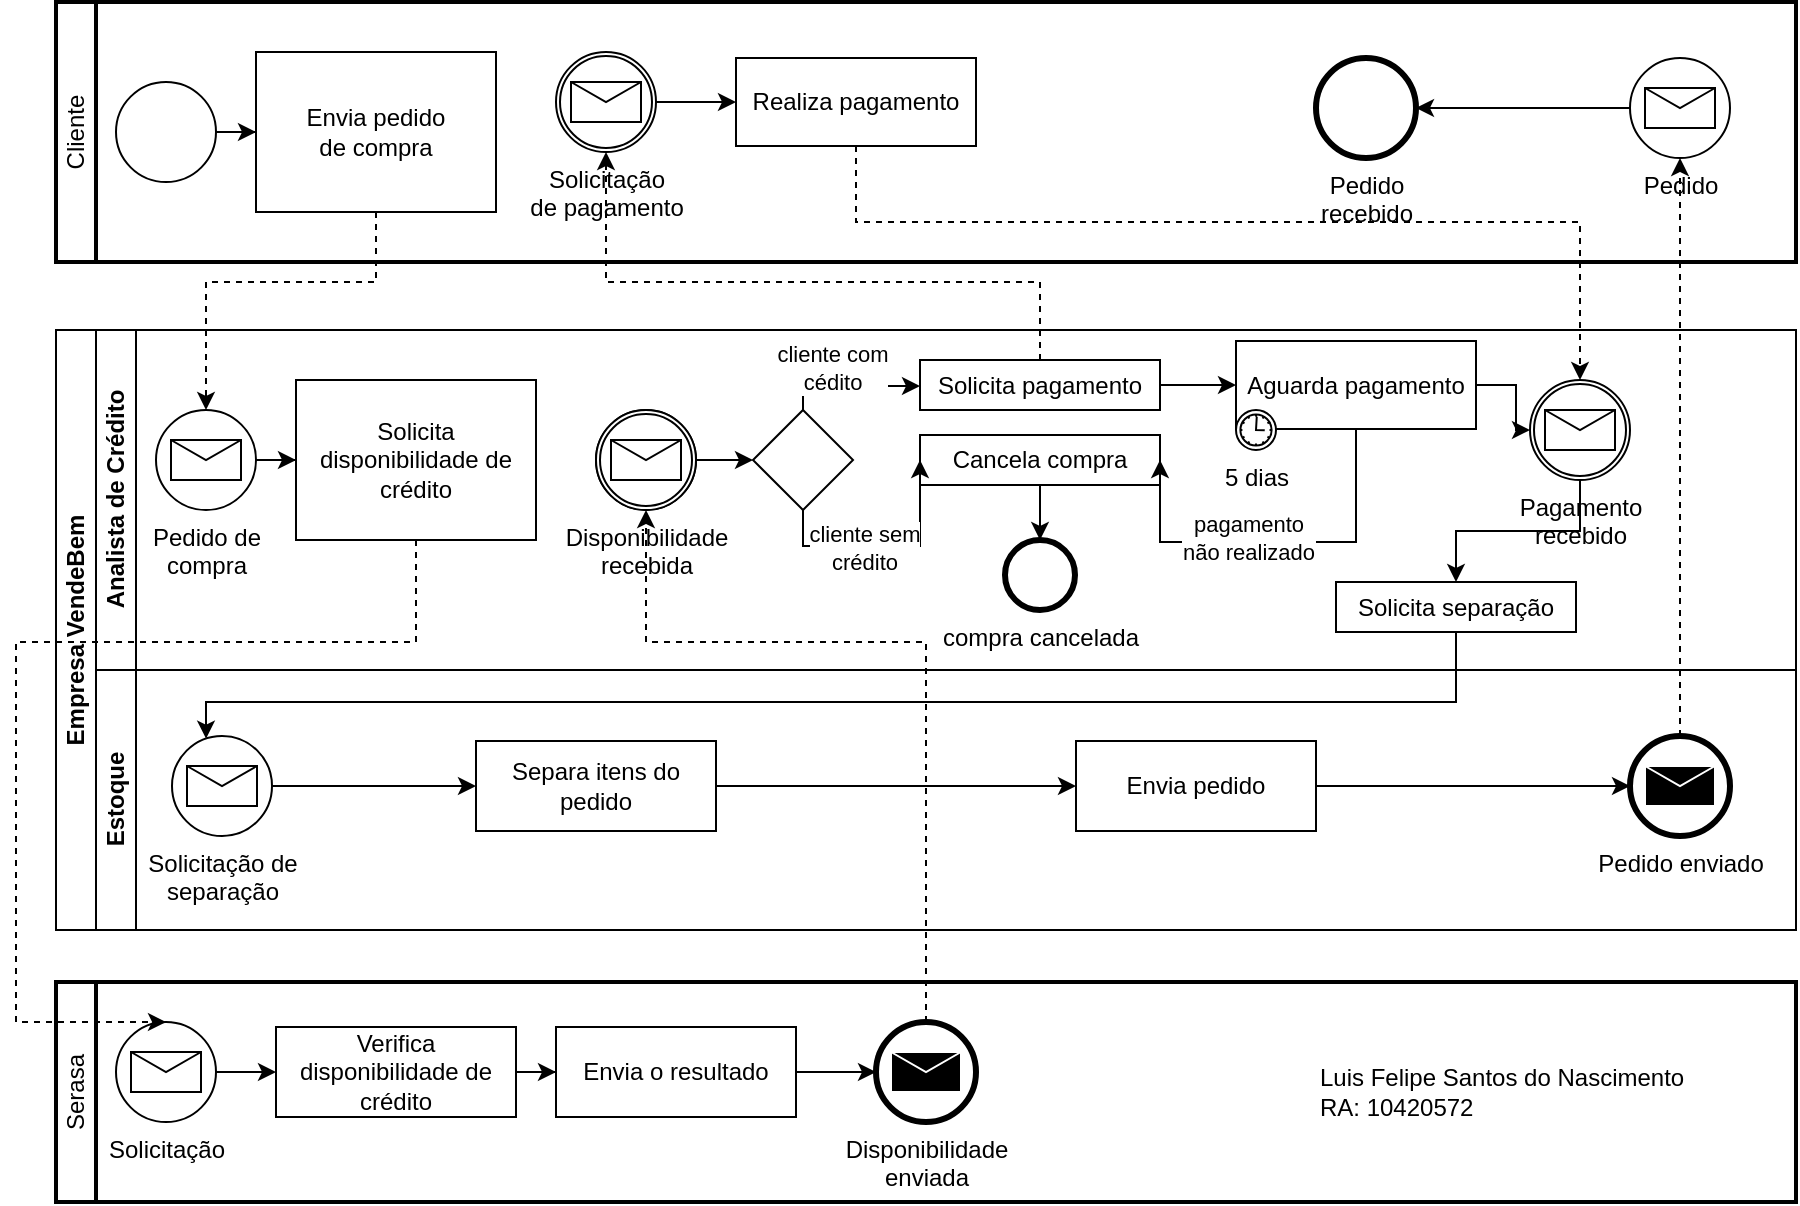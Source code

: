 <mxfile version="26.2.14">
  <diagram name="Página-1" id="u1SdcBbTtnw9D1ZpNTuf">
    <mxGraphModel dx="1246" dy="1865" grid="1" gridSize="10" guides="1" tooltips="1" connect="1" arrows="1" fold="1" page="1" pageScale="1" pageWidth="827" pageHeight="1169" math="0" shadow="0">
      <root>
        <mxCell id="0" />
        <mxCell id="1" parent="0" />
        <mxCell id="sQ0GCokB8pdDENR7ytiq-2" value="Empresa VendeBem" style="swimlane;html=1;childLayout=stackLayout;resizeParent=1;resizeParentMax=0;horizontal=0;startSize=20;horizontalStack=0;whiteSpace=wrap;" vertex="1" parent="1">
          <mxGeometry x="40" y="-16" width="870" height="300" as="geometry" />
        </mxCell>
        <mxCell id="sQ0GCokB8pdDENR7ytiq-5" value="Analista de Crédito" style="swimlane;html=1;startSize=20;horizontal=0;" vertex="1" parent="sQ0GCokB8pdDENR7ytiq-2">
          <mxGeometry x="20" width="850" height="170" as="geometry" />
        </mxCell>
        <mxCell id="sQ0GCokB8pdDENR7ytiq-10" value="Pedido de&lt;div&gt;compra&lt;/div&gt;" style="points=[[0.145,0.145,0],[0.5,0,0],[0.855,0.145,0],[1,0.5,0],[0.855,0.855,0],[0.5,1,0],[0.145,0.855,0],[0,0.5,0]];shape=mxgraph.bpmn.event;html=1;verticalLabelPosition=bottom;labelBackgroundColor=#ffffff;verticalAlign=top;align=center;perimeter=ellipsePerimeter;outlineConnect=0;aspect=fixed;outline=standard;symbol=message;" vertex="1" parent="sQ0GCokB8pdDENR7ytiq-5">
          <mxGeometry x="30" y="40" width="50" height="50" as="geometry" />
        </mxCell>
        <mxCell id="sQ0GCokB8pdDENR7ytiq-12" value="Solicita disponibilidade de crédito" style="points=[[0.25,0,0],[0.5,0,0],[0.75,0,0],[1,0.25,0],[1,0.5,0],[1,0.75,0],[0.75,1,0],[0.5,1,0],[0.25,1,0],[0,0.75,0],[0,0.5,0],[0,0.25,0]];shape=mxgraph.bpmn.task2;whiteSpace=wrap;rectStyle=rounded;size=10;html=1;container=1;expand=0;collapsible=0;taskMarker=abstract;" vertex="1" parent="sQ0GCokB8pdDENR7ytiq-5">
          <mxGeometry x="100" y="25" width="120" height="80" as="geometry" />
        </mxCell>
        <mxCell id="sQ0GCokB8pdDENR7ytiq-13" style="edgeStyle=orthogonalEdgeStyle;rounded=0;orthogonalLoop=1;jettySize=auto;html=1;entryX=0;entryY=0.5;entryDx=0;entryDy=0;entryPerimeter=0;" edge="1" parent="sQ0GCokB8pdDENR7ytiq-5" source="sQ0GCokB8pdDENR7ytiq-10" target="sQ0GCokB8pdDENR7ytiq-12">
          <mxGeometry relative="1" as="geometry" />
        </mxCell>
        <mxCell id="sQ0GCokB8pdDENR7ytiq-26" style="edgeStyle=orthogonalEdgeStyle;rounded=0;orthogonalLoop=1;jettySize=auto;html=1;" edge="1" parent="sQ0GCokB8pdDENR7ytiq-5" source="sQ0GCokB8pdDENR7ytiq-22" target="sQ0GCokB8pdDENR7ytiq-24">
          <mxGeometry relative="1" as="geometry" />
        </mxCell>
        <mxCell id="sQ0GCokB8pdDENR7ytiq-22" value="Disponibilidade&lt;div&gt;recebida&lt;/div&gt;" style="points=[[0.145,0.145,0],[0.5,0,0],[0.855,0.145,0],[1,0.5,0],[0.855,0.855,0],[0.5,1,0],[0.145,0.855,0],[0,0.5,0]];shape=mxgraph.bpmn.event;html=1;verticalLabelPosition=bottom;labelBackgroundColor=#ffffff;verticalAlign=top;align=center;perimeter=ellipsePerimeter;outlineConnect=0;aspect=fixed;outline=standard;symbol=message;" vertex="1" parent="sQ0GCokB8pdDENR7ytiq-5">
          <mxGeometry x="250" y="40" width="50" height="50" as="geometry" />
        </mxCell>
        <mxCell id="sQ0GCokB8pdDENR7ytiq-32" style="edgeStyle=orthogonalEdgeStyle;rounded=0;orthogonalLoop=1;jettySize=auto;html=1;" edge="1" parent="sQ0GCokB8pdDENR7ytiq-5" source="sQ0GCokB8pdDENR7ytiq-24" target="sQ0GCokB8pdDENR7ytiq-31">
          <mxGeometry relative="1" as="geometry">
            <Array as="points">
              <mxPoint x="354" y="28" />
            </Array>
          </mxGeometry>
        </mxCell>
        <mxCell id="sQ0GCokB8pdDENR7ytiq-33" value="cliente com&lt;div&gt;cédito&lt;/div&gt;" style="edgeLabel;html=1;align=center;verticalAlign=middle;resizable=0;points=[];" vertex="1" connectable="0" parent="sQ0GCokB8pdDENR7ytiq-32">
          <mxGeometry x="-0.343" y="-2" relative="1" as="geometry">
            <mxPoint x="3" y="-11" as="offset" />
          </mxGeometry>
        </mxCell>
        <mxCell id="sQ0GCokB8pdDENR7ytiq-24" value="" style="points=[[0.25,0.25,0],[0.5,0,0],[0.75,0.25,0],[1,0.5,0],[0.75,0.75,0],[0.5,1,0],[0.25,0.75,0],[0,0.5,0]];shape=mxgraph.bpmn.gateway2;html=1;verticalLabelPosition=bottom;labelBackgroundColor=#ffffff;verticalAlign=top;align=center;perimeter=rhombusPerimeter;outlineConnect=0;outline=none;symbol=none;" vertex="1" parent="sQ0GCokB8pdDENR7ytiq-5">
          <mxGeometry x="328.5" y="40" width="50" height="50" as="geometry" />
        </mxCell>
        <mxCell id="sQ0GCokB8pdDENR7ytiq-27" value="Cancela compra" style="points=[[0.25,0,0],[0.5,0,0],[0.75,0,0],[1,0.25,0],[1,0.5,0],[1,0.75,0],[0.75,1,0],[0.5,1,0],[0.25,1,0],[0,0.75,0],[0,0.5,0],[0,0.25,0]];shape=mxgraph.bpmn.task2;whiteSpace=wrap;rectStyle=rounded;size=10;html=1;container=1;expand=0;collapsible=0;taskMarker=abstract;" vertex="1" parent="sQ0GCokB8pdDENR7ytiq-5">
          <mxGeometry x="412" y="52.5" width="120" height="25" as="geometry" />
        </mxCell>
        <mxCell id="sQ0GCokB8pdDENR7ytiq-28" style="edgeStyle=orthogonalEdgeStyle;rounded=0;orthogonalLoop=1;jettySize=auto;html=1;entryX=0;entryY=0.5;entryDx=0;entryDy=0;entryPerimeter=0;" edge="1" parent="sQ0GCokB8pdDENR7ytiq-5" source="sQ0GCokB8pdDENR7ytiq-24" target="sQ0GCokB8pdDENR7ytiq-27">
          <mxGeometry relative="1" as="geometry">
            <Array as="points">
              <mxPoint x="353" y="108" />
            </Array>
          </mxGeometry>
        </mxCell>
        <mxCell id="sQ0GCokB8pdDENR7ytiq-30" value="cliente sem&lt;div&gt;crédito&lt;/div&gt;" style="edgeLabel;html=1;align=center;verticalAlign=middle;resizable=0;points=[];" vertex="1" connectable="0" parent="sQ0GCokB8pdDENR7ytiq-28">
          <mxGeometry x="-0.194" y="-1" relative="1" as="geometry">
            <mxPoint as="offset" />
          </mxGeometry>
        </mxCell>
        <mxCell id="sQ0GCokB8pdDENR7ytiq-31" value="Solicita pagamento" style="points=[[0.25,0,0],[0.5,0,0],[0.75,0,0],[1,0.25,0],[1,0.5,0],[1,0.75,0],[0.75,1,0],[0.5,1,0],[0.25,1,0],[0,0.75,0],[0,0.5,0],[0,0.25,0]];shape=mxgraph.bpmn.task2;whiteSpace=wrap;rectStyle=rounded;size=10;html=1;container=1;expand=0;collapsible=0;taskMarker=abstract;" vertex="1" parent="sQ0GCokB8pdDENR7ytiq-5">
          <mxGeometry x="412" y="15" width="120" height="25" as="geometry" />
        </mxCell>
        <mxCell id="sQ0GCokB8pdDENR7ytiq-35" value="" style="points=[[0.145,0.145,0],[0.5,0,0],[0.855,0.145,0],[1,0.5,0],[0.855,0.855,0],[0.5,1,0],[0.145,0.855,0],[0,0.5,0]];shape=mxgraph.bpmn.event;html=1;verticalLabelPosition=bottom;labelBackgroundColor=#ffffff;verticalAlign=top;align=center;perimeter=ellipsePerimeter;outlineConnect=0;aspect=fixed;outline=catching;symbol=message;" vertex="1" parent="sQ0GCokB8pdDENR7ytiq-5">
          <mxGeometry x="250" y="40" width="50" height="50" as="geometry" />
        </mxCell>
        <mxCell id="sQ0GCokB8pdDENR7ytiq-153" value="Aguarda pagamento" style="points=[[0.25,0,0],[0.5,0,0],[0.75,0,0],[1,0.25,0],[1,0.5,0],[1,0.75,0],[0.75,1,0],[0.5,1,0],[0.25,1,0],[0,0.75,0],[0,0.5,0],[0,0.25,0]];shape=mxgraph.bpmn.task2;whiteSpace=wrap;rectStyle=rounded;size=10;html=1;container=1;expand=0;collapsible=0;taskMarker=abstract;" vertex="1" parent="sQ0GCokB8pdDENR7ytiq-5">
          <mxGeometry x="570" y="5.5" width="120" height="44" as="geometry" />
        </mxCell>
        <mxCell id="sQ0GCokB8pdDENR7ytiq-154" style="edgeStyle=orthogonalEdgeStyle;rounded=0;orthogonalLoop=1;jettySize=auto;html=1;entryX=0;entryY=0.5;entryDx=0;entryDy=0;entryPerimeter=0;" edge="1" parent="sQ0GCokB8pdDENR7ytiq-5" source="sQ0GCokB8pdDENR7ytiq-31" target="sQ0GCokB8pdDENR7ytiq-153">
          <mxGeometry relative="1" as="geometry" />
        </mxCell>
        <mxCell id="sQ0GCokB8pdDENR7ytiq-155" value="5 dias" style="points=[[0.145,0.145,0],[0.5,0,0],[0.855,0.145,0],[1,0.5,0],[0.855,0.855,0],[0.5,1,0],[0.145,0.855,0],[0,0.5,0]];shape=mxgraph.bpmn.event;html=1;verticalLabelPosition=bottom;labelBackgroundColor=#ffffff;verticalAlign=top;align=center;perimeter=ellipsePerimeter;outlineConnect=0;aspect=fixed;outline=standard;symbol=timer;" vertex="1" parent="sQ0GCokB8pdDENR7ytiq-5">
          <mxGeometry x="570" y="40" width="20" height="20" as="geometry" />
        </mxCell>
        <mxCell id="sQ0GCokB8pdDENR7ytiq-156" style="edgeStyle=orthogonalEdgeStyle;rounded=0;orthogonalLoop=1;jettySize=auto;html=1;entryX=1;entryY=0.5;entryDx=0;entryDy=0;entryPerimeter=0;" edge="1" parent="sQ0GCokB8pdDENR7ytiq-5" source="sQ0GCokB8pdDENR7ytiq-153" target="sQ0GCokB8pdDENR7ytiq-27">
          <mxGeometry relative="1" as="geometry">
            <Array as="points">
              <mxPoint x="630" y="106" />
              <mxPoint x="532" y="106" />
            </Array>
          </mxGeometry>
        </mxCell>
        <mxCell id="sQ0GCokB8pdDENR7ytiq-157" value="pagamento&lt;div&gt;não realizado&lt;/div&gt;" style="edgeLabel;html=1;align=center;verticalAlign=middle;resizable=0;points=[];" vertex="1" connectable="0" parent="sQ0GCokB8pdDENR7ytiq-156">
          <mxGeometry x="0.138" y="-2" relative="1" as="geometry">
            <mxPoint as="offset" />
          </mxGeometry>
        </mxCell>
        <mxCell id="sQ0GCokB8pdDENR7ytiq-158" value="compra cancelada" style="points=[[0.145,0.145,0],[0.5,0,0],[0.855,0.145,0],[1,0.5,0],[0.855,0.855,0],[0.5,1,0],[0.145,0.855,0],[0,0.5,0]];shape=mxgraph.bpmn.event;html=1;verticalLabelPosition=bottom;labelBackgroundColor=#ffffff;verticalAlign=top;align=center;perimeter=ellipsePerimeter;outlineConnect=0;aspect=fixed;outline=end;symbol=terminate2;" vertex="1" parent="sQ0GCokB8pdDENR7ytiq-5">
          <mxGeometry x="454.5" y="105" width="35" height="35" as="geometry" />
        </mxCell>
        <mxCell id="sQ0GCokB8pdDENR7ytiq-159" style="edgeStyle=orthogonalEdgeStyle;rounded=0;orthogonalLoop=1;jettySize=auto;html=1;entryX=0.5;entryY=0;entryDx=0;entryDy=0;entryPerimeter=0;" edge="1" parent="sQ0GCokB8pdDENR7ytiq-5" source="sQ0GCokB8pdDENR7ytiq-27" target="sQ0GCokB8pdDENR7ytiq-158">
          <mxGeometry relative="1" as="geometry" />
        </mxCell>
        <mxCell id="sQ0GCokB8pdDENR7ytiq-162" value="Pagamento&lt;div&gt;recebido&lt;/div&gt;" style="points=[[0.145,0.145,0],[0.5,0,0],[0.855,0.145,0],[1,0.5,0],[0.855,0.855,0],[0.5,1,0],[0.145,0.855,0],[0,0.5,0]];shape=mxgraph.bpmn.event;html=1;verticalLabelPosition=bottom;labelBackgroundColor=#ffffff;verticalAlign=top;align=center;perimeter=ellipsePerimeter;outlineConnect=0;aspect=fixed;outline=catching;symbol=message;" vertex="1" parent="sQ0GCokB8pdDENR7ytiq-5">
          <mxGeometry x="717" y="25" width="50" height="50" as="geometry" />
        </mxCell>
        <mxCell id="sQ0GCokB8pdDENR7ytiq-164" style="edgeStyle=orthogonalEdgeStyle;rounded=0;orthogonalLoop=1;jettySize=auto;html=1;entryX=0;entryY=0.5;entryDx=0;entryDy=0;entryPerimeter=0;" edge="1" parent="sQ0GCokB8pdDENR7ytiq-5" source="sQ0GCokB8pdDENR7ytiq-153" target="sQ0GCokB8pdDENR7ytiq-162">
          <mxGeometry relative="1" as="geometry" />
        </mxCell>
        <mxCell id="sQ0GCokB8pdDENR7ytiq-165" value="Solicita separação" style="points=[[0.25,0,0],[0.5,0,0],[0.75,0,0],[1,0.25,0],[1,0.5,0],[1,0.75,0],[0.75,1,0],[0.5,1,0],[0.25,1,0],[0,0.75,0],[0,0.5,0],[0,0.25,0]];shape=mxgraph.bpmn.task2;whiteSpace=wrap;rectStyle=rounded;size=10;html=1;container=1;expand=0;collapsible=0;taskMarker=abstract;" vertex="1" parent="sQ0GCokB8pdDENR7ytiq-5">
          <mxGeometry x="620" y="126" width="120" height="25" as="geometry" />
        </mxCell>
        <mxCell id="sQ0GCokB8pdDENR7ytiq-167" style="edgeStyle=orthogonalEdgeStyle;rounded=0;orthogonalLoop=1;jettySize=auto;html=1;entryX=0.5;entryY=0;entryDx=0;entryDy=0;entryPerimeter=0;" edge="1" parent="sQ0GCokB8pdDENR7ytiq-5" source="sQ0GCokB8pdDENR7ytiq-162" target="sQ0GCokB8pdDENR7ytiq-165">
          <mxGeometry relative="1" as="geometry" />
        </mxCell>
        <mxCell id="sQ0GCokB8pdDENR7ytiq-125" value="Estoque" style="swimlane;html=1;startSize=20;horizontal=0;" vertex="1" parent="sQ0GCokB8pdDENR7ytiq-2">
          <mxGeometry x="20" y="170" width="850" height="130" as="geometry" />
        </mxCell>
        <mxCell id="sQ0GCokB8pdDENR7ytiq-168" value="Solicitação de&lt;div&gt;separação&lt;/div&gt;" style="points=[[0.145,0.145,0],[0.5,0,0],[0.855,0.145,0],[1,0.5,0],[0.855,0.855,0],[0.5,1,0],[0.145,0.855,0],[0,0.5,0]];shape=mxgraph.bpmn.event;html=1;verticalLabelPosition=bottom;labelBackgroundColor=#ffffff;verticalAlign=top;align=center;perimeter=ellipsePerimeter;outlineConnect=0;aspect=fixed;outline=standard;symbol=message;" vertex="1" parent="sQ0GCokB8pdDENR7ytiq-125">
          <mxGeometry x="38" y="33" width="50" height="50" as="geometry" />
        </mxCell>
        <mxCell id="sQ0GCokB8pdDENR7ytiq-173" style="edgeStyle=orthogonalEdgeStyle;rounded=0;orthogonalLoop=1;jettySize=auto;html=1;" edge="1" parent="sQ0GCokB8pdDENR7ytiq-125" source="sQ0GCokB8pdDENR7ytiq-170" target="sQ0GCokB8pdDENR7ytiq-172">
          <mxGeometry relative="1" as="geometry" />
        </mxCell>
        <mxCell id="sQ0GCokB8pdDENR7ytiq-170" value="Separa itens do pedido" style="points=[[0.25,0,0],[0.5,0,0],[0.75,0,0],[1,0.25,0],[1,0.5,0],[1,0.75,0],[0.75,1,0],[0.5,1,0],[0.25,1,0],[0,0.75,0],[0,0.5,0],[0,0.25,0]];shape=mxgraph.bpmn.task2;whiteSpace=wrap;rectStyle=rounded;size=10;html=1;container=1;expand=0;collapsible=0;taskMarker=abstract;" vertex="1" parent="sQ0GCokB8pdDENR7ytiq-125">
          <mxGeometry x="190" y="35.5" width="120" height="45" as="geometry" />
        </mxCell>
        <mxCell id="sQ0GCokB8pdDENR7ytiq-171" style="edgeStyle=orthogonalEdgeStyle;rounded=0;orthogonalLoop=1;jettySize=auto;html=1;entryX=0;entryY=0.5;entryDx=0;entryDy=0;entryPerimeter=0;" edge="1" parent="sQ0GCokB8pdDENR7ytiq-125" source="sQ0GCokB8pdDENR7ytiq-168" target="sQ0GCokB8pdDENR7ytiq-170">
          <mxGeometry relative="1" as="geometry" />
        </mxCell>
        <mxCell id="sQ0GCokB8pdDENR7ytiq-172" value="Envia pedido" style="points=[[0.25,0,0],[0.5,0,0],[0.75,0,0],[1,0.25,0],[1,0.5,0],[1,0.75,0],[0.75,1,0],[0.5,1,0],[0.25,1,0],[0,0.75,0],[0,0.5,0],[0,0.25,0]];shape=mxgraph.bpmn.task2;whiteSpace=wrap;rectStyle=rounded;size=10;html=1;container=1;expand=0;collapsible=0;taskMarker=abstract;" vertex="1" parent="sQ0GCokB8pdDENR7ytiq-125">
          <mxGeometry x="490" y="35.5" width="120" height="45" as="geometry" />
        </mxCell>
        <mxCell id="sQ0GCokB8pdDENR7ytiq-174" value="Pedido enviado" style="points=[[0.145,0.145,0],[0.5,0,0],[0.855,0.145,0],[1,0.5,0],[0.855,0.855,0],[0.5,1,0],[0.145,0.855,0],[0,0.5,0]];shape=mxgraph.bpmn.event;html=1;verticalLabelPosition=bottom;labelBackgroundColor=#ffffff;verticalAlign=top;align=center;perimeter=ellipsePerimeter;outlineConnect=0;aspect=fixed;outline=end;symbol=message;" vertex="1" parent="sQ0GCokB8pdDENR7ytiq-125">
          <mxGeometry x="767" y="33" width="50" height="50" as="geometry" />
        </mxCell>
        <mxCell id="sQ0GCokB8pdDENR7ytiq-176" style="edgeStyle=orthogonalEdgeStyle;rounded=0;orthogonalLoop=1;jettySize=auto;html=1;entryX=0;entryY=0.5;entryDx=0;entryDy=0;entryPerimeter=0;" edge="1" parent="sQ0GCokB8pdDENR7ytiq-125" source="sQ0GCokB8pdDENR7ytiq-172" target="sQ0GCokB8pdDENR7ytiq-174">
          <mxGeometry relative="1" as="geometry" />
        </mxCell>
        <mxCell id="sQ0GCokB8pdDENR7ytiq-169" style="edgeStyle=orthogonalEdgeStyle;rounded=0;orthogonalLoop=1;jettySize=auto;html=1;" edge="1" parent="sQ0GCokB8pdDENR7ytiq-2" source="sQ0GCokB8pdDENR7ytiq-165" target="sQ0GCokB8pdDENR7ytiq-168">
          <mxGeometry relative="1" as="geometry">
            <Array as="points">
              <mxPoint x="700" y="186" />
              <mxPoint x="75" y="186" />
            </Array>
          </mxGeometry>
        </mxCell>
        <mxCell id="sQ0GCokB8pdDENR7ytiq-1" value="Cliente" style="swimlane;html=1;startSize=20;fontStyle=0;collapsible=0;horizontal=0;swimlaneLine=1;swimlaneFillColor=#ffffff;strokeWidth=2;whiteSpace=wrap;" vertex="1" parent="1">
          <mxGeometry x="40" y="-180" width="870" height="130" as="geometry" />
        </mxCell>
        <mxCell id="sQ0GCokB8pdDENR7ytiq-7" value="" style="points=[[0.145,0.145,0],[0.5,0,0],[0.855,0.145,0],[1,0.5,0],[0.855,0.855,0],[0.5,1,0],[0.145,0.855,0],[0,0.5,0]];shape=mxgraph.bpmn.event;html=1;verticalLabelPosition=bottom;labelBackgroundColor=#ffffff;verticalAlign=top;align=center;perimeter=ellipsePerimeter;outlineConnect=0;aspect=fixed;outline=standard;symbol=general;" vertex="1" parent="sQ0GCokB8pdDENR7ytiq-1">
          <mxGeometry x="30" y="40" width="50" height="50" as="geometry" />
        </mxCell>
        <mxCell id="sQ0GCokB8pdDENR7ytiq-8" value="Envia pedido&lt;div&gt;de&amp;nbsp;&lt;span style=&quot;background-color: transparent; color: light-dark(rgb(0, 0, 0), rgb(255, 255, 255));&quot;&gt;compra&lt;/span&gt;&lt;/div&gt;" style="points=[[0.25,0,0],[0.5,0,0],[0.75,0,0],[1,0.25,0],[1,0.5,0],[1,0.75,0],[0.75,1,0],[0.5,1,0],[0.25,1,0],[0,0.75,0],[0,0.5,0],[0,0.25,0]];shape=mxgraph.bpmn.task2;whiteSpace=wrap;rectStyle=rounded;size=10;html=1;container=1;expand=0;collapsible=0;taskMarker=abstract;" vertex="1" parent="sQ0GCokB8pdDENR7ytiq-1">
          <mxGeometry x="100" y="25" width="120" height="80" as="geometry" />
        </mxCell>
        <mxCell id="sQ0GCokB8pdDENR7ytiq-9" style="edgeStyle=orthogonalEdgeStyle;rounded=0;orthogonalLoop=1;jettySize=auto;html=1;entryX=0;entryY=0.5;entryDx=0;entryDy=0;entryPerimeter=0;" edge="1" parent="sQ0GCokB8pdDENR7ytiq-1" source="sQ0GCokB8pdDENR7ytiq-7" target="sQ0GCokB8pdDENR7ytiq-8">
          <mxGeometry relative="1" as="geometry" />
        </mxCell>
        <mxCell id="sQ0GCokB8pdDENR7ytiq-36" value="Solicitação&lt;div&gt;de pagamento&lt;/div&gt;" style="points=[[0.145,0.145,0],[0.5,0,0],[0.855,0.145,0],[1,0.5,0],[0.855,0.855,0],[0.5,1,0],[0.145,0.855,0],[0,0.5,0]];shape=mxgraph.bpmn.event;html=1;verticalLabelPosition=bottom;labelBackgroundColor=#ffffff;verticalAlign=top;align=center;perimeter=ellipsePerimeter;outlineConnect=0;aspect=fixed;outline=catching;symbol=message;" vertex="1" parent="sQ0GCokB8pdDENR7ytiq-1">
          <mxGeometry x="250" y="25" width="50" height="50" as="geometry" />
        </mxCell>
        <mxCell id="sQ0GCokB8pdDENR7ytiq-160" value="Realiza pagamento" style="points=[[0.25,0,0],[0.5,0,0],[0.75,0,0],[1,0.25,0],[1,0.5,0],[1,0.75,0],[0.75,1,0],[0.5,1,0],[0.25,1,0],[0,0.75,0],[0,0.5,0],[0,0.25,0]];shape=mxgraph.bpmn.task2;whiteSpace=wrap;rectStyle=rounded;size=10;html=1;container=1;expand=0;collapsible=0;taskMarker=abstract;" vertex="1" parent="sQ0GCokB8pdDENR7ytiq-1">
          <mxGeometry x="340" y="28" width="120" height="44" as="geometry" />
        </mxCell>
        <mxCell id="sQ0GCokB8pdDENR7ytiq-161" style="edgeStyle=orthogonalEdgeStyle;rounded=0;orthogonalLoop=1;jettySize=auto;html=1;entryX=0;entryY=0.5;entryDx=0;entryDy=0;entryPerimeter=0;" edge="1" parent="sQ0GCokB8pdDENR7ytiq-1" source="sQ0GCokB8pdDENR7ytiq-36" target="sQ0GCokB8pdDENR7ytiq-160">
          <mxGeometry relative="1" as="geometry" />
        </mxCell>
        <mxCell id="sQ0GCokB8pdDENR7ytiq-177" value="Pedido" style="points=[[0.145,0.145,0],[0.5,0,0],[0.855,0.145,0],[1,0.5,0],[0.855,0.855,0],[0.5,1,0],[0.145,0.855,0],[0,0.5,0]];shape=mxgraph.bpmn.event;html=1;verticalLabelPosition=bottom;labelBackgroundColor=#ffffff;verticalAlign=top;align=center;perimeter=ellipsePerimeter;outlineConnect=0;aspect=fixed;outline=standard;symbol=message;" vertex="1" parent="sQ0GCokB8pdDENR7ytiq-1">
          <mxGeometry x="787" y="28" width="50" height="50" as="geometry" />
        </mxCell>
        <mxCell id="sQ0GCokB8pdDENR7ytiq-179" value="Pedido&lt;div&gt;recebido&lt;/div&gt;" style="points=[[0.145,0.145,0],[0.5,0,0],[0.855,0.145,0],[1,0.5,0],[0.855,0.855,0],[0.5,1,0],[0.145,0.855,0],[0,0.5,0]];shape=mxgraph.bpmn.event;html=1;verticalLabelPosition=bottom;labelBackgroundColor=#ffffff;verticalAlign=top;align=center;perimeter=ellipsePerimeter;outlineConnect=0;aspect=fixed;outline=end;symbol=terminate2;" vertex="1" parent="sQ0GCokB8pdDENR7ytiq-1">
          <mxGeometry x="630" y="28" width="50" height="50" as="geometry" />
        </mxCell>
        <mxCell id="sQ0GCokB8pdDENR7ytiq-180" style="edgeStyle=orthogonalEdgeStyle;rounded=0;orthogonalLoop=1;jettySize=auto;html=1;entryX=1;entryY=0.5;entryDx=0;entryDy=0;entryPerimeter=0;" edge="1" parent="sQ0GCokB8pdDENR7ytiq-1" source="sQ0GCokB8pdDENR7ytiq-177" target="sQ0GCokB8pdDENR7ytiq-179">
          <mxGeometry relative="1" as="geometry" />
        </mxCell>
        <mxCell id="sQ0GCokB8pdDENR7ytiq-6" value="Serasa" style="swimlane;html=1;startSize=20;fontStyle=0;collapsible=0;horizontal=0;swimlaneLine=1;swimlaneFillColor=#ffffff;strokeWidth=2;whiteSpace=wrap;" vertex="1" parent="1">
          <mxGeometry x="40" y="310" width="870" height="110" as="geometry" />
        </mxCell>
        <mxCell id="sQ0GCokB8pdDENR7ytiq-14" value="Solicitação" style="points=[[0.145,0.145,0],[0.5,0,0],[0.855,0.145,0],[1,0.5,0],[0.855,0.855,0],[0.5,1,0],[0.145,0.855,0],[0,0.5,0]];shape=mxgraph.bpmn.event;html=1;verticalLabelPosition=bottom;labelBackgroundColor=#ffffff;verticalAlign=top;align=center;perimeter=ellipsePerimeter;outlineConnect=0;aspect=fixed;outline=standard;symbol=message;" vertex="1" parent="sQ0GCokB8pdDENR7ytiq-6">
          <mxGeometry x="30" y="20" width="50" height="50" as="geometry" />
        </mxCell>
        <mxCell id="sQ0GCokB8pdDENR7ytiq-16" value="Verifica disponibilidade de crédito" style="points=[[0.25,0,0],[0.5,0,0],[0.75,0,0],[1,0.25,0],[1,0.5,0],[1,0.75,0],[0.75,1,0],[0.5,1,0],[0.25,1,0],[0,0.75,0],[0,0.5,0],[0,0.25,0]];shape=mxgraph.bpmn.task2;whiteSpace=wrap;rectStyle=rounded;size=10;html=1;container=1;expand=0;collapsible=0;taskMarker=abstract;" vertex="1" parent="sQ0GCokB8pdDENR7ytiq-6">
          <mxGeometry x="110" y="22.5" width="120" height="45" as="geometry" />
        </mxCell>
        <mxCell id="sQ0GCokB8pdDENR7ytiq-17" style="edgeStyle=orthogonalEdgeStyle;rounded=0;orthogonalLoop=1;jettySize=auto;html=1;entryX=0;entryY=0.5;entryDx=0;entryDy=0;entryPerimeter=0;" edge="1" parent="sQ0GCokB8pdDENR7ytiq-6" source="sQ0GCokB8pdDENR7ytiq-14" target="sQ0GCokB8pdDENR7ytiq-16">
          <mxGeometry relative="1" as="geometry" />
        </mxCell>
        <mxCell id="sQ0GCokB8pdDENR7ytiq-18" value="Envia o resultado" style="points=[[0.25,0,0],[0.5,0,0],[0.75,0,0],[1,0.25,0],[1,0.5,0],[1,0.75,0],[0.75,1,0],[0.5,1,0],[0.25,1,0],[0,0.75,0],[0,0.5,0],[0,0.25,0]];shape=mxgraph.bpmn.task2;whiteSpace=wrap;rectStyle=rounded;size=10;html=1;container=1;expand=0;collapsible=0;taskMarker=abstract;" vertex="1" parent="sQ0GCokB8pdDENR7ytiq-6">
          <mxGeometry x="250" y="22.5" width="120" height="45" as="geometry" />
        </mxCell>
        <mxCell id="sQ0GCokB8pdDENR7ytiq-19" style="edgeStyle=orthogonalEdgeStyle;rounded=0;orthogonalLoop=1;jettySize=auto;html=1;entryX=0;entryY=0.5;entryDx=0;entryDy=0;entryPerimeter=0;" edge="1" parent="sQ0GCokB8pdDENR7ytiq-6" source="sQ0GCokB8pdDENR7ytiq-16" target="sQ0GCokB8pdDENR7ytiq-18">
          <mxGeometry relative="1" as="geometry" />
        </mxCell>
        <mxCell id="sQ0GCokB8pdDENR7ytiq-20" value="Disponibilidade&lt;div&gt;enviada&lt;/div&gt;" style="points=[[0.145,0.145,0],[0.5,0,0],[0.855,0.145,0],[1,0.5,0],[0.855,0.855,0],[0.5,1,0],[0.145,0.855,0],[0,0.5,0]];shape=mxgraph.bpmn.event;html=1;verticalLabelPosition=bottom;labelBackgroundColor=#ffffff;verticalAlign=top;align=center;perimeter=ellipsePerimeter;outlineConnect=0;aspect=fixed;outline=end;symbol=message;" vertex="1" parent="sQ0GCokB8pdDENR7ytiq-6">
          <mxGeometry x="410" y="20" width="50" height="50" as="geometry" />
        </mxCell>
        <mxCell id="sQ0GCokB8pdDENR7ytiq-21" style="edgeStyle=orthogonalEdgeStyle;rounded=0;orthogonalLoop=1;jettySize=auto;html=1;entryX=0;entryY=0.5;entryDx=0;entryDy=0;entryPerimeter=0;" edge="1" parent="sQ0GCokB8pdDENR7ytiq-6" source="sQ0GCokB8pdDENR7ytiq-18" target="sQ0GCokB8pdDENR7ytiq-20">
          <mxGeometry relative="1" as="geometry" />
        </mxCell>
        <mxCell id="sQ0GCokB8pdDENR7ytiq-181" value="Luis Felipe Santos do Nascimento&lt;div&gt;RA: 10420572&lt;/div&gt;" style="text;html=1;align=left;verticalAlign=middle;resizable=0;points=[];autosize=1;strokeColor=none;fillColor=none;" vertex="1" parent="sQ0GCokB8pdDENR7ytiq-6">
          <mxGeometry x="630" y="35" width="210" height="40" as="geometry" />
        </mxCell>
        <mxCell id="sQ0GCokB8pdDENR7ytiq-11" style="edgeStyle=orthogonalEdgeStyle;rounded=0;orthogonalLoop=1;jettySize=auto;html=1;entryX=0.5;entryY=0;entryDx=0;entryDy=0;entryPerimeter=0;dashed=1;" edge="1" parent="1" source="sQ0GCokB8pdDENR7ytiq-8" target="sQ0GCokB8pdDENR7ytiq-10">
          <mxGeometry relative="1" as="geometry">
            <Array as="points">
              <mxPoint x="200" y="-40" />
              <mxPoint x="115" y="-40" />
            </Array>
          </mxGeometry>
        </mxCell>
        <mxCell id="sQ0GCokB8pdDENR7ytiq-15" style="edgeStyle=orthogonalEdgeStyle;rounded=0;orthogonalLoop=1;jettySize=auto;html=1;entryX=0.5;entryY=0;entryDx=0;entryDy=0;entryPerimeter=0;dashed=1;" edge="1" parent="1" source="sQ0GCokB8pdDENR7ytiq-12" target="sQ0GCokB8pdDENR7ytiq-14">
          <mxGeometry relative="1" as="geometry">
            <Array as="points">
              <mxPoint x="220" y="140" />
              <mxPoint x="20" y="140" />
              <mxPoint x="20" y="330" />
            </Array>
          </mxGeometry>
        </mxCell>
        <mxCell id="sQ0GCokB8pdDENR7ytiq-23" style="edgeStyle=orthogonalEdgeStyle;rounded=0;orthogonalLoop=1;jettySize=auto;html=1;dashed=1;" edge="1" parent="1" source="sQ0GCokB8pdDENR7ytiq-20" target="sQ0GCokB8pdDENR7ytiq-22">
          <mxGeometry relative="1" as="geometry">
            <Array as="points">
              <mxPoint x="475" y="140" />
              <mxPoint x="335" y="140" />
            </Array>
          </mxGeometry>
        </mxCell>
        <mxCell id="sQ0GCokB8pdDENR7ytiq-37" style="edgeStyle=orthogonalEdgeStyle;rounded=0;orthogonalLoop=1;jettySize=auto;html=1;dashed=1;" edge="1" parent="1" source="sQ0GCokB8pdDENR7ytiq-31" target="sQ0GCokB8pdDENR7ytiq-36">
          <mxGeometry relative="1" as="geometry">
            <Array as="points">
              <mxPoint x="532" y="-40" />
              <mxPoint x="315" y="-40" />
            </Array>
          </mxGeometry>
        </mxCell>
        <mxCell id="sQ0GCokB8pdDENR7ytiq-163" style="edgeStyle=orthogonalEdgeStyle;rounded=0;orthogonalLoop=1;jettySize=auto;html=1;entryX=0.5;entryY=0;entryDx=0;entryDy=0;entryPerimeter=0;exitX=0.5;exitY=1;exitDx=0;exitDy=0;exitPerimeter=0;dashed=1;" edge="1" parent="1" source="sQ0GCokB8pdDENR7ytiq-160" target="sQ0GCokB8pdDENR7ytiq-162">
          <mxGeometry relative="1" as="geometry">
            <Array as="points">
              <mxPoint x="440" y="-70" />
              <mxPoint x="802" y="-70" />
            </Array>
          </mxGeometry>
        </mxCell>
        <mxCell id="sQ0GCokB8pdDENR7ytiq-178" style="edgeStyle=orthogonalEdgeStyle;rounded=0;orthogonalLoop=1;jettySize=auto;html=1;dashed=1;" edge="1" parent="1" source="sQ0GCokB8pdDENR7ytiq-174" target="sQ0GCokB8pdDENR7ytiq-177">
          <mxGeometry relative="1" as="geometry" />
        </mxCell>
      </root>
    </mxGraphModel>
  </diagram>
</mxfile>
